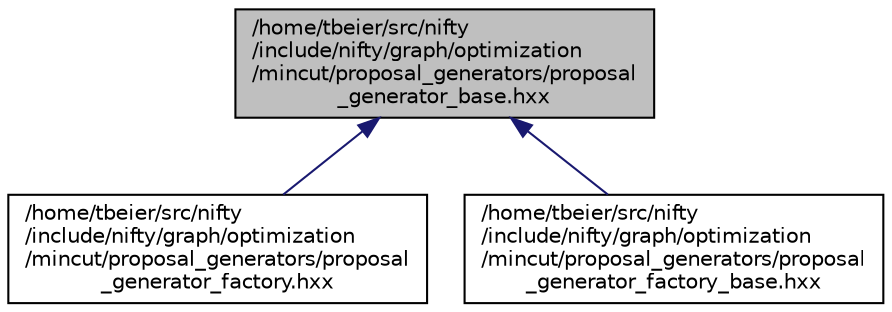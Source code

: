 digraph "/home/tbeier/src/nifty/include/nifty/graph/optimization/mincut/proposal_generators/proposal_generator_base.hxx"
{
  edge [fontname="Helvetica",fontsize="10",labelfontname="Helvetica",labelfontsize="10"];
  node [fontname="Helvetica",fontsize="10",shape=record];
  Node1 [label="/home/tbeier/src/nifty\l/include/nifty/graph/optimization\l/mincut/proposal_generators/proposal\l_generator_base.hxx",height=0.2,width=0.4,color="black", fillcolor="grey75", style="filled", fontcolor="black"];
  Node1 -> Node2 [dir="back",color="midnightblue",fontsize="10",style="solid"];
  Node2 [label="/home/tbeier/src/nifty\l/include/nifty/graph/optimization\l/mincut/proposal_generators/proposal\l_generator_factory.hxx",height=0.2,width=0.4,color="black", fillcolor="white", style="filled",URL="$mincut_2proposal__generators_2proposal__generator__factory_8hxx.html"];
  Node1 -> Node3 [dir="back",color="midnightblue",fontsize="10",style="solid"];
  Node3 [label="/home/tbeier/src/nifty\l/include/nifty/graph/optimization\l/mincut/proposal_generators/proposal\l_generator_factory_base.hxx",height=0.2,width=0.4,color="black", fillcolor="white", style="filled",URL="$mincut_2proposal__generators_2proposal__generator__factory__base_8hxx.html"];
}
